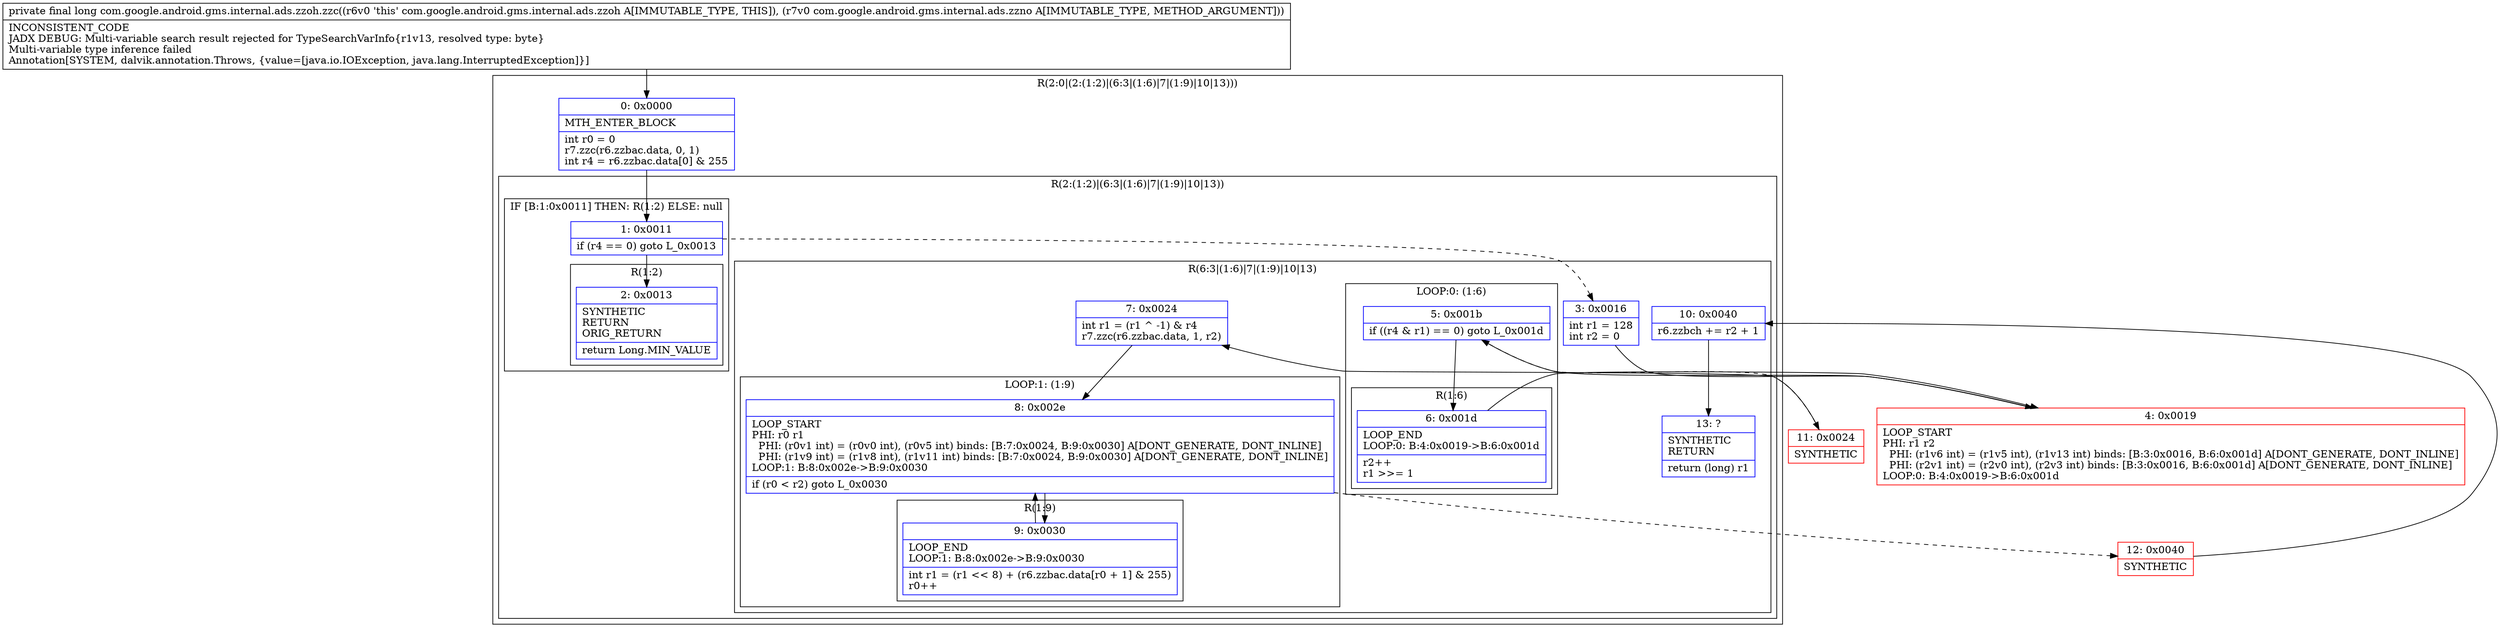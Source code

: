 digraph "CFG forcom.google.android.gms.internal.ads.zzoh.zzc(Lcom\/google\/android\/gms\/internal\/ads\/zzno;)J" {
subgraph cluster_Region_749585561 {
label = "R(2:0|(2:(1:2)|(6:3|(1:6)|7|(1:9)|10|13)))";
node [shape=record,color=blue];
Node_0 [shape=record,label="{0\:\ 0x0000|MTH_ENTER_BLOCK\l|int r0 = 0\lr7.zzc(r6.zzbac.data, 0, 1)\lint r4 = r6.zzbac.data[0] & 255\l}"];
subgraph cluster_Region_506041187 {
label = "R(2:(1:2)|(6:3|(1:6)|7|(1:9)|10|13))";
node [shape=record,color=blue];
subgraph cluster_IfRegion_213294055 {
label = "IF [B:1:0x0011] THEN: R(1:2) ELSE: null";
node [shape=record,color=blue];
Node_1 [shape=record,label="{1\:\ 0x0011|if (r4 == 0) goto L_0x0013\l}"];
subgraph cluster_Region_1736937271 {
label = "R(1:2)";
node [shape=record,color=blue];
Node_2 [shape=record,label="{2\:\ 0x0013|SYNTHETIC\lRETURN\lORIG_RETURN\l|return Long.MIN_VALUE\l}"];
}
}
subgraph cluster_Region_589689218 {
label = "R(6:3|(1:6)|7|(1:9)|10|13)";
node [shape=record,color=blue];
Node_3 [shape=record,label="{3\:\ 0x0016|int r1 = 128\lint r2 = 0\l}"];
subgraph cluster_LoopRegion_1316818916 {
label = "LOOP:0: (1:6)";
node [shape=record,color=blue];
Node_5 [shape=record,label="{5\:\ 0x001b|if ((r4 & r1) == 0) goto L_0x001d\l}"];
subgraph cluster_Region_1214930824 {
label = "R(1:6)";
node [shape=record,color=blue];
Node_6 [shape=record,label="{6\:\ 0x001d|LOOP_END\lLOOP:0: B:4:0x0019\-\>B:6:0x001d\l|r2++\lr1 \>\>= 1\l}"];
}
}
Node_7 [shape=record,label="{7\:\ 0x0024|int r1 = (r1 ^ \-1) & r4\lr7.zzc(r6.zzbac.data, 1, r2)\l}"];
subgraph cluster_LoopRegion_2044889851 {
label = "LOOP:1: (1:9)";
node [shape=record,color=blue];
Node_8 [shape=record,label="{8\:\ 0x002e|LOOP_START\lPHI: r0 r1 \l  PHI: (r0v1 int) = (r0v0 int), (r0v5 int) binds: [B:7:0x0024, B:9:0x0030] A[DONT_GENERATE, DONT_INLINE]\l  PHI: (r1v9 int) = (r1v8 int), (r1v11 int) binds: [B:7:0x0024, B:9:0x0030] A[DONT_GENERATE, DONT_INLINE]\lLOOP:1: B:8:0x002e\-\>B:9:0x0030\l|if (r0 \< r2) goto L_0x0030\l}"];
subgraph cluster_Region_2001964768 {
label = "R(1:9)";
node [shape=record,color=blue];
Node_9 [shape=record,label="{9\:\ 0x0030|LOOP_END\lLOOP:1: B:8:0x002e\-\>B:9:0x0030\l|int r1 = (r1 \<\< 8) + (r6.zzbac.data[r0 + 1] & 255)\lr0++\l}"];
}
}
Node_10 [shape=record,label="{10\:\ 0x0040|r6.zzbch += r2 + 1\l}"];
Node_13 [shape=record,label="{13\:\ ?|SYNTHETIC\lRETURN\l|return (long) r1\l}"];
}
}
}
Node_4 [shape=record,color=red,label="{4\:\ 0x0019|LOOP_START\lPHI: r1 r2 \l  PHI: (r1v6 int) = (r1v5 int), (r1v13 int) binds: [B:3:0x0016, B:6:0x001d] A[DONT_GENERATE, DONT_INLINE]\l  PHI: (r2v1 int) = (r2v0 int), (r2v3 int) binds: [B:3:0x0016, B:6:0x001d] A[DONT_GENERATE, DONT_INLINE]\lLOOP:0: B:4:0x0019\-\>B:6:0x001d\l}"];
Node_11 [shape=record,color=red,label="{11\:\ 0x0024|SYNTHETIC\l}"];
Node_12 [shape=record,color=red,label="{12\:\ 0x0040|SYNTHETIC\l}"];
MethodNode[shape=record,label="{private final long com.google.android.gms.internal.ads.zzoh.zzc((r6v0 'this' com.google.android.gms.internal.ads.zzoh A[IMMUTABLE_TYPE, THIS]), (r7v0 com.google.android.gms.internal.ads.zzno A[IMMUTABLE_TYPE, METHOD_ARGUMENT]))  | INCONSISTENT_CODE\lJADX DEBUG: Multi\-variable search result rejected for TypeSearchVarInfo\{r1v13, resolved type: byte\}\lMulti\-variable type inference failed\lAnnotation[SYSTEM, dalvik.annotation.Throws, \{value=[java.io.IOException, java.lang.InterruptedException]\}]\l}"];
MethodNode -> Node_0;
Node_0 -> Node_1;
Node_1 -> Node_2;
Node_1 -> Node_3[style=dashed];
Node_3 -> Node_4;
Node_5 -> Node_6;
Node_5 -> Node_11[style=dashed];
Node_6 -> Node_4;
Node_7 -> Node_8;
Node_8 -> Node_9;
Node_8 -> Node_12[style=dashed];
Node_9 -> Node_8;
Node_10 -> Node_13;
Node_4 -> Node_5;
Node_11 -> Node_7;
Node_12 -> Node_10;
}

